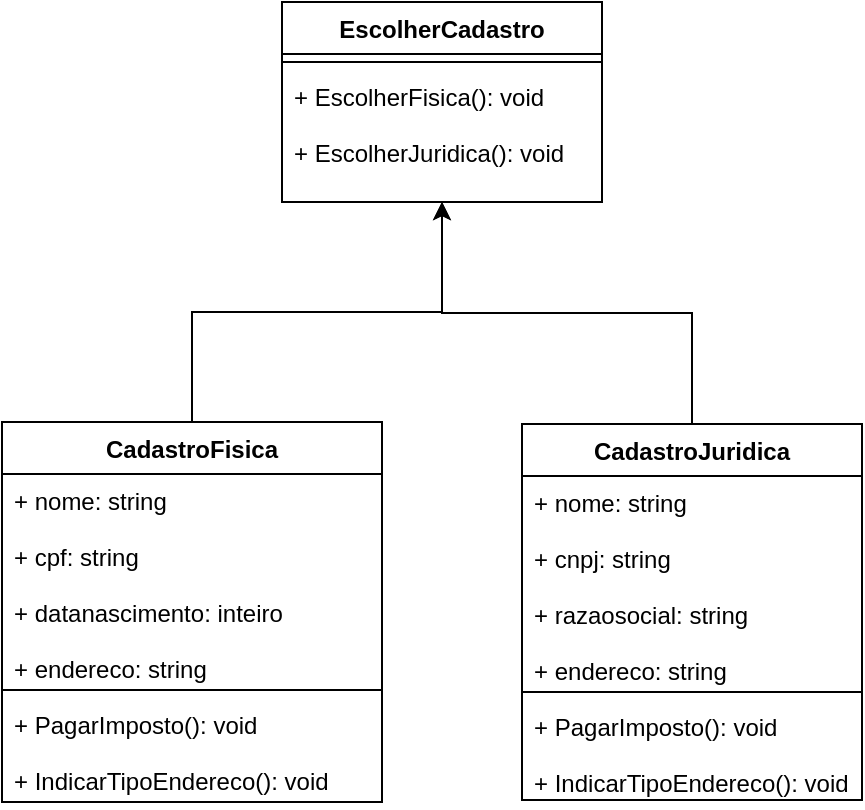 <mxfile version="15.6.8" type="github">
  <diagram id="b2dktZJbDQfpMzh0wcZC" name="Page-1">
    <mxGraphModel dx="1077" dy="608" grid="1" gridSize="10" guides="1" tooltips="1" connect="1" arrows="1" fold="1" page="1" pageScale="1" pageWidth="827" pageHeight="1169" math="0" shadow="0">
      <root>
        <mxCell id="0" />
        <mxCell id="1" parent="0" />
        <mxCell id="jGs7gPCBUTHgC5eeiBmo-18" style="edgeStyle=orthogonalEdgeStyle;rounded=0;orthogonalLoop=1;jettySize=auto;html=1;exitX=0.5;exitY=0;exitDx=0;exitDy=0;entryX=0.5;entryY=1;entryDx=0;entryDy=0;entryPerimeter=0;" edge="1" parent="1" source="jGs7gPCBUTHgC5eeiBmo-6" target="jGs7gPCBUTHgC5eeiBmo-17">
          <mxGeometry relative="1" as="geometry" />
        </mxCell>
        <mxCell id="jGs7gPCBUTHgC5eeiBmo-6" value="CadastroFisica" style="swimlane;fontStyle=1;align=center;verticalAlign=top;childLayout=stackLayout;horizontal=1;startSize=26;horizontalStack=0;resizeParent=1;resizeParentMax=0;resizeLast=0;collapsible=1;marginBottom=0;" vertex="1" parent="1">
          <mxGeometry x="200" y="370" width="190" height="190" as="geometry" />
        </mxCell>
        <mxCell id="jGs7gPCBUTHgC5eeiBmo-7" value="+ nome: string&#xa;&#xa;+ cpf: string&#xa;&#xa;+ datanascimento: inteiro&#xa;&#xa;+ endereco: string" style="text;strokeColor=none;fillColor=none;align=left;verticalAlign=top;spacingLeft=4;spacingRight=4;overflow=hidden;rotatable=0;points=[[0,0.5],[1,0.5]];portConstraint=eastwest;" vertex="1" parent="jGs7gPCBUTHgC5eeiBmo-6">
          <mxGeometry y="26" width="190" height="104" as="geometry" />
        </mxCell>
        <mxCell id="jGs7gPCBUTHgC5eeiBmo-8" value="" style="line;strokeWidth=1;fillColor=none;align=left;verticalAlign=middle;spacingTop=-1;spacingLeft=3;spacingRight=3;rotatable=0;labelPosition=right;points=[];portConstraint=eastwest;" vertex="1" parent="jGs7gPCBUTHgC5eeiBmo-6">
          <mxGeometry y="130" width="190" height="8" as="geometry" />
        </mxCell>
        <mxCell id="jGs7gPCBUTHgC5eeiBmo-9" value="+ PagarImposto(): void&#xa;&#xa;+ IndicarTipoEndereco(): void" style="text;strokeColor=none;fillColor=none;align=left;verticalAlign=top;spacingLeft=4;spacingRight=4;overflow=hidden;rotatable=0;points=[[0,0.5],[1,0.5]];portConstraint=eastwest;" vertex="1" parent="jGs7gPCBUTHgC5eeiBmo-6">
          <mxGeometry y="138" width="190" height="52" as="geometry" />
        </mxCell>
        <mxCell id="jGs7gPCBUTHgC5eeiBmo-19" style="edgeStyle=orthogonalEdgeStyle;rounded=0;orthogonalLoop=1;jettySize=auto;html=1;exitX=0.5;exitY=0;exitDx=0;exitDy=0;entryX=0.5;entryY=1;entryDx=0;entryDy=0;entryPerimeter=0;" edge="1" parent="1" source="jGs7gPCBUTHgC5eeiBmo-10" target="jGs7gPCBUTHgC5eeiBmo-17">
          <mxGeometry relative="1" as="geometry" />
        </mxCell>
        <mxCell id="jGs7gPCBUTHgC5eeiBmo-10" value="CadastroJuridica" style="swimlane;fontStyle=1;align=center;verticalAlign=top;childLayout=stackLayout;horizontal=1;startSize=26;horizontalStack=0;resizeParent=1;resizeParentMax=0;resizeLast=0;collapsible=1;marginBottom=0;" vertex="1" parent="1">
          <mxGeometry x="460" y="371" width="170" height="188" as="geometry">
            <mxRectangle x="540" y="180" width="100" height="26" as="alternateBounds" />
          </mxGeometry>
        </mxCell>
        <mxCell id="jGs7gPCBUTHgC5eeiBmo-11" value="+ nome: string&#xa;&#xa;+ cnpj: string&#xa;&#xa;+ razaosocial: string&#xa;&#xa;+ endereco: string" style="text;strokeColor=none;fillColor=none;align=left;verticalAlign=top;spacingLeft=4;spacingRight=4;overflow=hidden;rotatable=0;points=[[0,0.5],[1,0.5]];portConstraint=eastwest;" vertex="1" parent="jGs7gPCBUTHgC5eeiBmo-10">
          <mxGeometry y="26" width="170" height="104" as="geometry" />
        </mxCell>
        <mxCell id="jGs7gPCBUTHgC5eeiBmo-12" value="" style="line;strokeWidth=1;fillColor=none;align=left;verticalAlign=middle;spacingTop=-1;spacingLeft=3;spacingRight=3;rotatable=0;labelPosition=right;points=[];portConstraint=eastwest;" vertex="1" parent="jGs7gPCBUTHgC5eeiBmo-10">
          <mxGeometry y="130" width="170" height="8" as="geometry" />
        </mxCell>
        <mxCell id="jGs7gPCBUTHgC5eeiBmo-13" value="+ PagarImposto(): void&#xa;&#xa;+ IndicarTipoEndereco(): void" style="text;strokeColor=none;fillColor=none;align=left;verticalAlign=top;spacingLeft=4;spacingRight=4;overflow=hidden;rotatable=0;points=[[0,0.5],[1,0.5]];portConstraint=eastwest;" vertex="1" parent="jGs7gPCBUTHgC5eeiBmo-10">
          <mxGeometry y="138" width="170" height="50" as="geometry" />
        </mxCell>
        <mxCell id="jGs7gPCBUTHgC5eeiBmo-14" value="EscolherCadastro" style="swimlane;fontStyle=1;align=center;verticalAlign=top;childLayout=stackLayout;horizontal=1;startSize=26;horizontalStack=0;resizeParent=1;resizeParentMax=0;resizeLast=0;collapsible=1;marginBottom=0;" vertex="1" parent="1">
          <mxGeometry x="340" y="160" width="160" height="100" as="geometry" />
        </mxCell>
        <mxCell id="jGs7gPCBUTHgC5eeiBmo-16" value="" style="line;strokeWidth=1;fillColor=none;align=left;verticalAlign=middle;spacingTop=-1;spacingLeft=3;spacingRight=3;rotatable=0;labelPosition=right;points=[];portConstraint=eastwest;" vertex="1" parent="jGs7gPCBUTHgC5eeiBmo-14">
          <mxGeometry y="26" width="160" height="8" as="geometry" />
        </mxCell>
        <mxCell id="jGs7gPCBUTHgC5eeiBmo-17" value="+ EscolherFisica(): void&#xa;&#xa;+ EscolherJuridica(): void" style="text;strokeColor=none;fillColor=none;align=left;verticalAlign=top;spacingLeft=4;spacingRight=4;overflow=hidden;rotatable=0;points=[[0,0.5],[1,0.5]];portConstraint=eastwest;" vertex="1" parent="jGs7gPCBUTHgC5eeiBmo-14">
          <mxGeometry y="34" width="160" height="66" as="geometry" />
        </mxCell>
      </root>
    </mxGraphModel>
  </diagram>
</mxfile>
